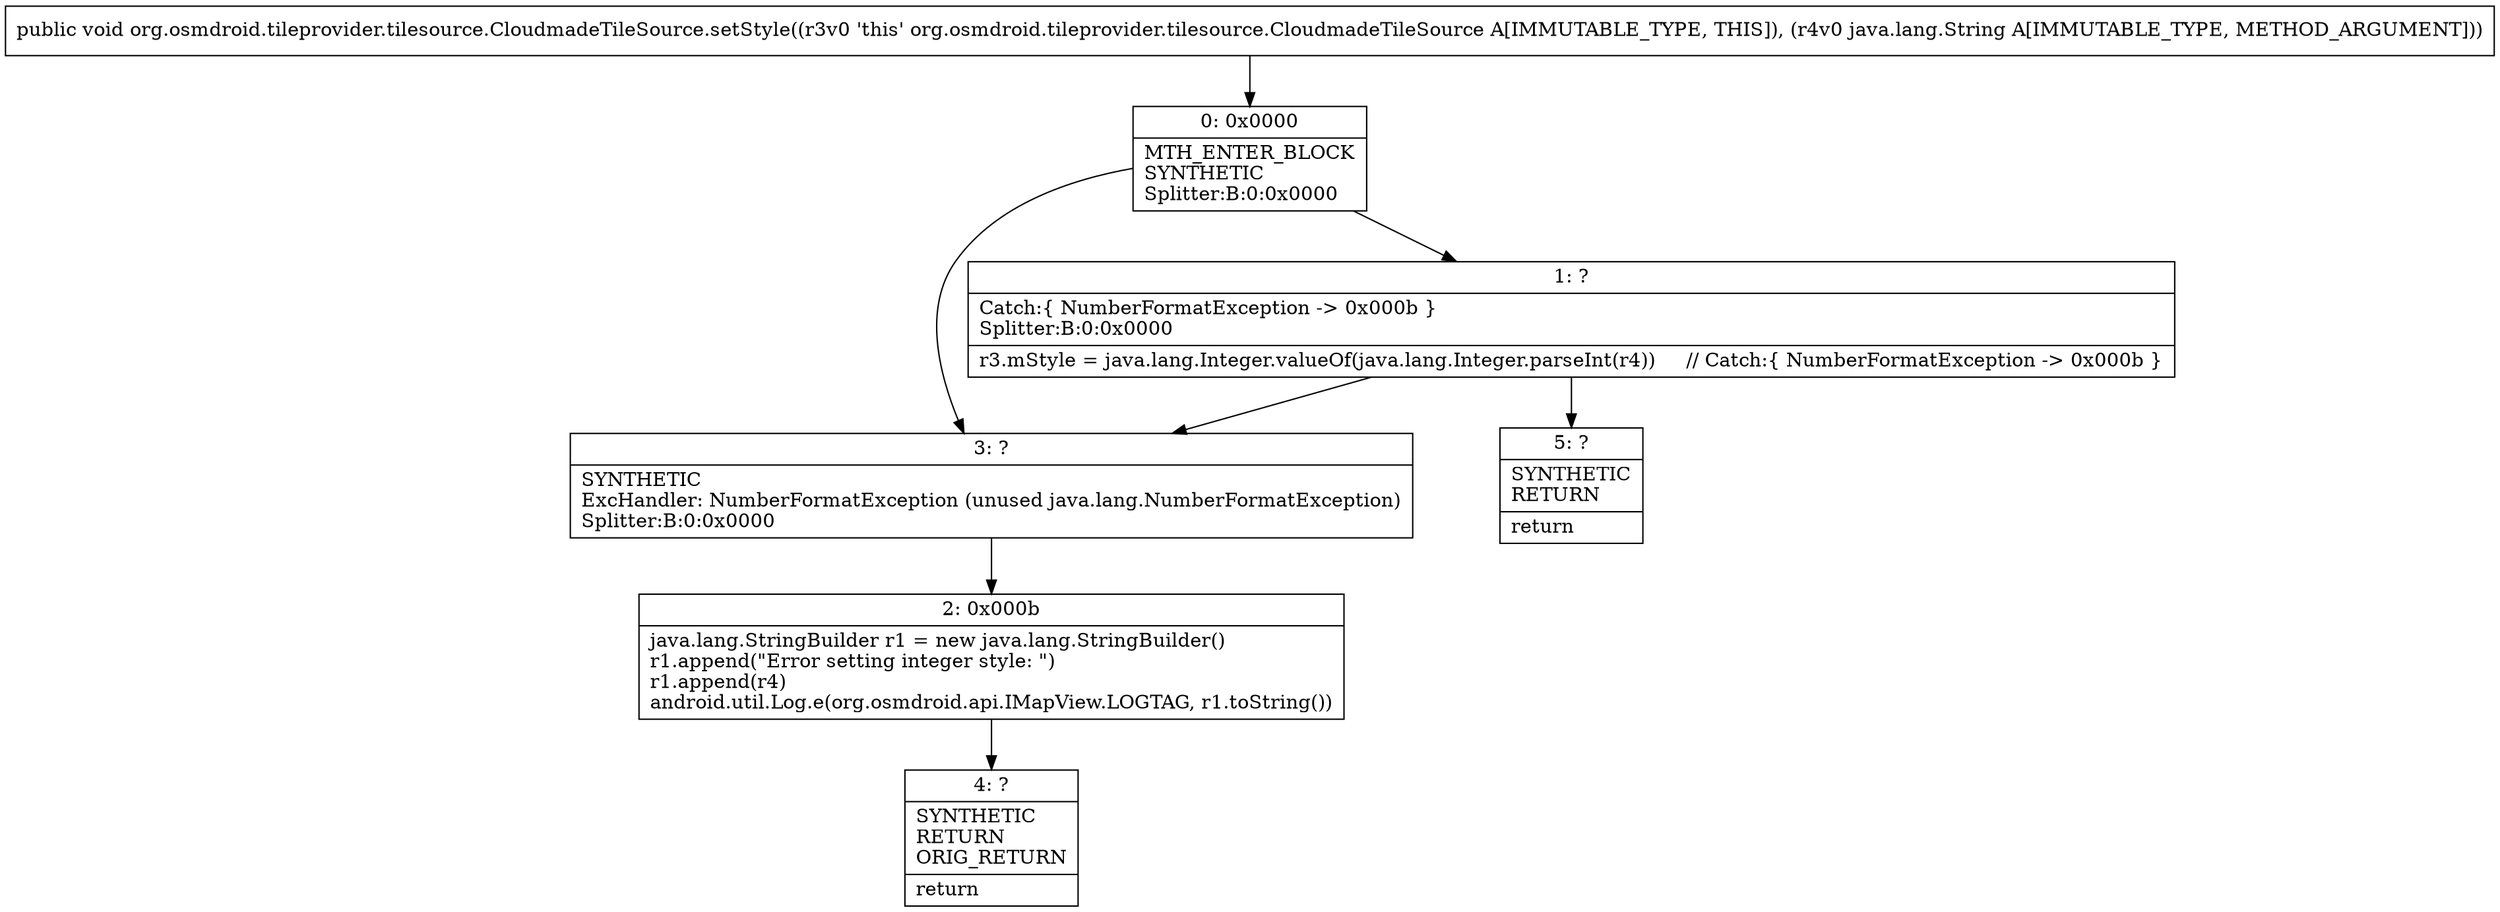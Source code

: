 digraph "CFG fororg.osmdroid.tileprovider.tilesource.CloudmadeTileSource.setStyle(Ljava\/lang\/String;)V" {
Node_0 [shape=record,label="{0\:\ 0x0000|MTH_ENTER_BLOCK\lSYNTHETIC\lSplitter:B:0:0x0000\l}"];
Node_1 [shape=record,label="{1\:\ ?|Catch:\{ NumberFormatException \-\> 0x000b \}\lSplitter:B:0:0x0000\l|r3.mStyle = java.lang.Integer.valueOf(java.lang.Integer.parseInt(r4))     \/\/ Catch:\{ NumberFormatException \-\> 0x000b \}\l}"];
Node_2 [shape=record,label="{2\:\ 0x000b|java.lang.StringBuilder r1 = new java.lang.StringBuilder()\lr1.append(\"Error setting integer style: \")\lr1.append(r4)\landroid.util.Log.e(org.osmdroid.api.IMapView.LOGTAG, r1.toString())\l}"];
Node_3 [shape=record,label="{3\:\ ?|SYNTHETIC\lExcHandler: NumberFormatException (unused java.lang.NumberFormatException)\lSplitter:B:0:0x0000\l}"];
Node_4 [shape=record,label="{4\:\ ?|SYNTHETIC\lRETURN\lORIG_RETURN\l|return\l}"];
Node_5 [shape=record,label="{5\:\ ?|SYNTHETIC\lRETURN\l|return\l}"];
MethodNode[shape=record,label="{public void org.osmdroid.tileprovider.tilesource.CloudmadeTileSource.setStyle((r3v0 'this' org.osmdroid.tileprovider.tilesource.CloudmadeTileSource A[IMMUTABLE_TYPE, THIS]), (r4v0 java.lang.String A[IMMUTABLE_TYPE, METHOD_ARGUMENT])) }"];
MethodNode -> Node_0;
Node_0 -> Node_1;
Node_0 -> Node_3;
Node_1 -> Node_3;
Node_1 -> Node_5;
Node_2 -> Node_4;
Node_3 -> Node_2;
}

